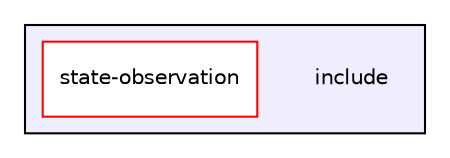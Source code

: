 digraph "include" {
  compound=true
  node [ fontsize="10", fontname="Helvetica"];
  edge [ labelfontsize="10", labelfontname="Helvetica"];
  subgraph clusterdir_d44c64559bbebec7f509842c48db8b23 {
    graph [ bgcolor="#eeeeff", pencolor="black", label="" URL="dir_d44c64559bbebec7f509842c48db8b23.html"];
    dir_d44c64559bbebec7f509842c48db8b23 [shape=plaintext label="include"];
    dir_83a5adf5943f4a4b3f547bb1caea8ebc [shape=box label="state-observation" color="red" fillcolor="white" style="filled" URL="dir_83a5adf5943f4a4b3f547bb1caea8ebc.html"];
  }
}
